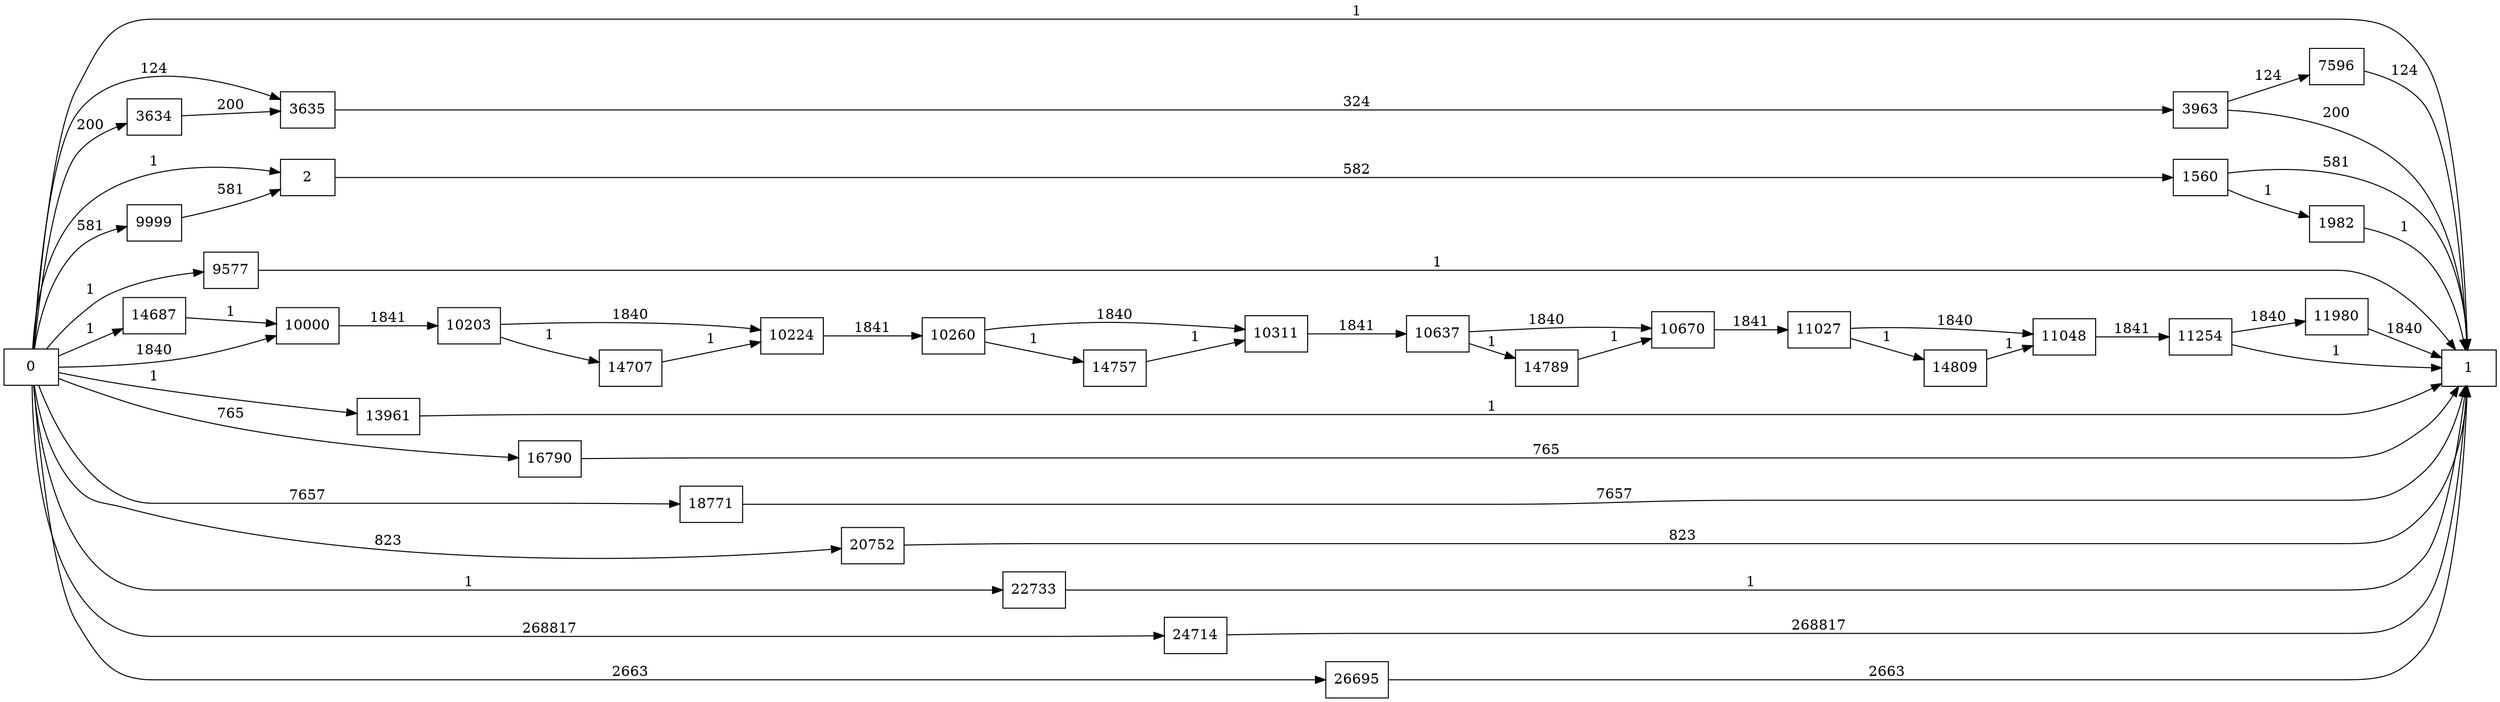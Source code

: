 digraph {
	graph [rankdir=LR]
	node [shape=rectangle]
	2 -> 1560 [label=582]
	1560 -> 1 [label=581]
	1560 -> 1982 [label=1]
	1982 -> 1 [label=1]
	3634 -> 3635 [label=200]
	3635 -> 3963 [label=324]
	3963 -> 1 [label=200]
	3963 -> 7596 [label=124]
	7596 -> 1 [label=124]
	9577 -> 1 [label=1]
	9999 -> 2 [label=581]
	10000 -> 10203 [label=1841]
	10203 -> 10224 [label=1840]
	10203 -> 14707 [label=1]
	10224 -> 10260 [label=1841]
	10260 -> 10311 [label=1840]
	10260 -> 14757 [label=1]
	10311 -> 10637 [label=1841]
	10637 -> 10670 [label=1840]
	10637 -> 14789 [label=1]
	10670 -> 11027 [label=1841]
	11027 -> 11048 [label=1840]
	11027 -> 14809 [label=1]
	11048 -> 11254 [label=1841]
	11254 -> 1 [label=1]
	11254 -> 11980 [label=1840]
	11980 -> 1 [label=1840]
	13961 -> 1 [label=1]
	14687 -> 10000 [label=1]
	14707 -> 10224 [label=1]
	14757 -> 10311 [label=1]
	14789 -> 10670 [label=1]
	14809 -> 11048 [label=1]
	16790 -> 1 [label=765]
	18771 -> 1 [label=7657]
	20752 -> 1 [label=823]
	22733 -> 1 [label=1]
	24714 -> 1 [label=268817]
	26695 -> 1 [label=2663]
	0 -> 2 [label=1]
	0 -> 3635 [label=124]
	0 -> 10000 [label=1840]
	0 -> 3634 [label=200]
	0 -> 1 [label=1]
	0 -> 9577 [label=1]
	0 -> 9999 [label=581]
	0 -> 13961 [label=1]
	0 -> 14687 [label=1]
	0 -> 16790 [label=765]
	0 -> 18771 [label=7657]
	0 -> 20752 [label=823]
	0 -> 22733 [label=1]
	0 -> 24714 [label=268817]
	0 -> 26695 [label=2663]
}

